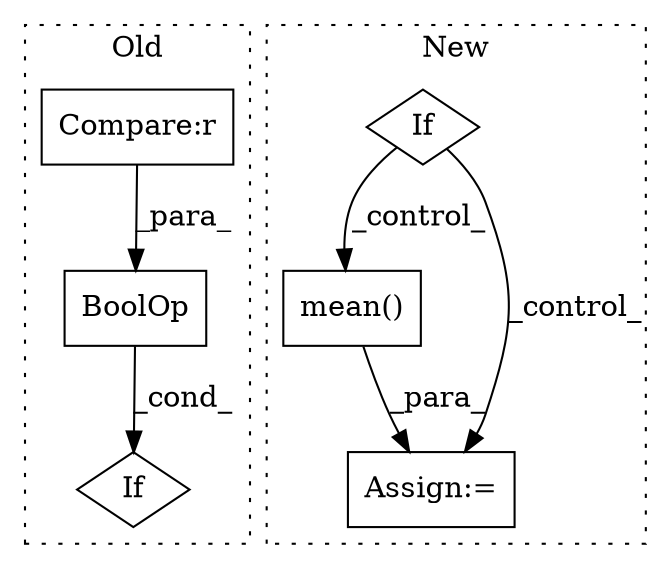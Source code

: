 digraph G {
subgraph cluster0 {
1 [label="BoolOp" a="72" s="5728" l="58" shape="box"];
3 [label="Compare:r" a="40" s="5771" l="15" shape="box"];
4 [label="If" a="96" s="5725" l="3" shape="diamond"];
label = "Old";
style="dotted";
}
subgraph cluster1 {
2 [label="mean()" a="75" s="5612,5627" l="11,1" shape="box"];
5 [label="Assign:=" a="68" s="5608" l="4" shape="box"];
6 [label="If" a="96" s="4630" l="3" shape="diamond"];
label = "New";
style="dotted";
}
1 -> 4 [label="_cond_"];
2 -> 5 [label="_para_"];
3 -> 1 [label="_para_"];
6 -> 5 [label="_control_"];
6 -> 2 [label="_control_"];
}